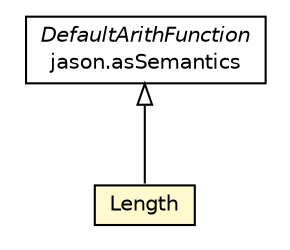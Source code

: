 #!/usr/local/bin/dot
#
# Class diagram 
# Generated by UMLGraph version R5_6 (http://www.umlgraph.org/)
#

digraph G {
	edge [fontname="Helvetica",fontsize=10,labelfontname="Helvetica",labelfontsize=10];
	node [fontname="Helvetica",fontsize=10,shape=plaintext];
	nodesep=0.25;
	ranksep=0.5;
	// jason.asSemantics.DefaultArithFunction
	c39128 [label=<<table title="jason.asSemantics.DefaultArithFunction" border="0" cellborder="1" cellspacing="0" cellpadding="2" port="p" href="../asSemantics/DefaultArithFunction.html">
		<tr><td><table border="0" cellspacing="0" cellpadding="1">
<tr><td align="center" balign="center"><font face="Helvetica-Oblique"> DefaultArithFunction </font></td></tr>
<tr><td align="center" balign="center"> jason.asSemantics </td></tr>
		</table></td></tr>
		</table>>, URL="../asSemantics/DefaultArithFunction.html", fontname="Helvetica", fontcolor="black", fontsize=10.0];
	// jason.functions.Length
	c39234 [label=<<table title="jason.functions.Length" border="0" cellborder="1" cellspacing="0" cellpadding="2" port="p" bgcolor="lemonChiffon" href="./Length.html">
		<tr><td><table border="0" cellspacing="0" cellpadding="1">
<tr><td align="center" balign="center"> Length </td></tr>
		</table></td></tr>
		</table>>, URL="./Length.html", fontname="Helvetica", fontcolor="black", fontsize=10.0];
	//jason.functions.Length extends jason.asSemantics.DefaultArithFunction
	c39128:p -> c39234:p [dir=back,arrowtail=empty];
}

